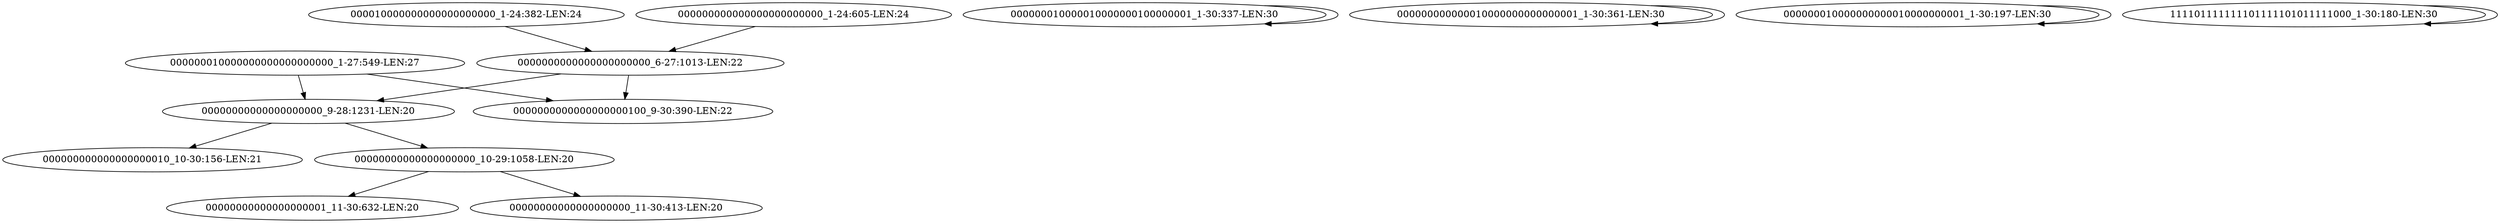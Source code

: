 digraph G {
    "000000010000000000000000000_1-27:549-LEN:27" -> "00000000000000000000_9-28:1231-LEN:20";
    "000000010000000000000000000_1-27:549-LEN:27" -> "0000000000000000000100_9-30:390-LEN:22";
    "00000000000000000000_9-28:1231-LEN:20" -> "000000000000000000010_10-30:156-LEN:21";
    "00000000000000000000_9-28:1231-LEN:20" -> "00000000000000000000_10-29:1058-LEN:20";
    "0000000000000000000000_6-27:1013-LEN:22" -> "00000000000000000000_9-28:1231-LEN:20";
    "0000000000000000000000_6-27:1013-LEN:22" -> "0000000000000000000100_9-30:390-LEN:22";
    "000000010000010000000100000001_1-30:337-LEN:30" -> "000000010000010000000100000001_1-30:337-LEN:30";
    "00000000000000000000_10-29:1058-LEN:20" -> "00000000000000000001_11-30:632-LEN:20";
    "00000000000000000000_10-29:1058-LEN:20" -> "00000000000000000000_11-30:413-LEN:20";
    "000000000000010000000000000001_1-30:361-LEN:30" -> "000000000000010000000000000001_1-30:361-LEN:30";
    "000010000000000000000000_1-24:382-LEN:24" -> "0000000000000000000000_6-27:1013-LEN:22";
    "000000010000000000010000000001_1-30:197-LEN:30" -> "000000010000000000010000000001_1-30:197-LEN:30";
    "111101111111101111101011111000_1-30:180-LEN:30" -> "111101111111101111101011111000_1-30:180-LEN:30";
    "000000000000000000000000_1-24:605-LEN:24" -> "0000000000000000000000_6-27:1013-LEN:22";
}
